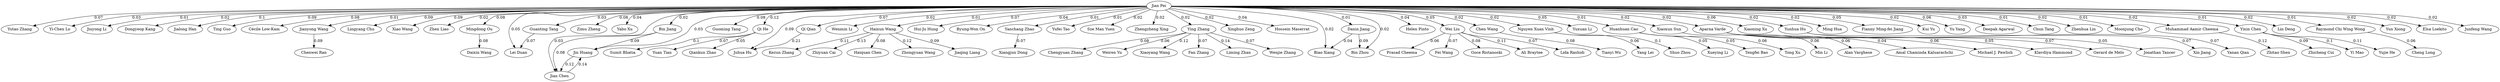 strict digraph G{
"Jian Pei" -> "Yutao Zhang"[label = 0.07]
"Jian Pei" -> "Yi-Chen Lo"[label = 0.03]
"Jian Pei" -> "Jiuyong Li"[label = 0.01]
"Jian Pei" -> "Dongyeop Kang"[label = 0.02]
"Jian Pei" -> "Jialong Han"[label = 0.1]
"Jian Pei" -> "Ting Guo"[label = 0.09]
"Jian Pei" -> "Cécile Low-Kam"[label = 0.08]
"Jian Pei" -> "Jianyong Wang"[label = 0.02]
"Jian Pei" -> "Lingyang Chu"[label = 0.09]
"Jian Pei" -> "Xiao Wang"[label = 0.09]
"Jian Pei" -> "Zhen Liao"[label = 0.02]
"Jian Pei" -> "Mingdong Ou"[label = 0.08]
"Jian Pei" -> "Lei Duan"[label = 0.05]
"Jian Pei" -> "Zimu Zheng"[label = 0.08]
"Jian Pei" -> "Yabo Xu"[label = 0.04]
"Jian Pei" -> "Bin Jiang"[label = 0.02]
"Jian Pei" -> "Guoming Tang"[label = 0.08]
"Jian Pei" -> "Qi He"[label = 0.01]
"Jian Pei" -> "Juhua Hu"[label = 0.09]
"Jian Pei" -> "Wenmin Li"[label = 0.02]
"Jian Pei" -> "Haixun Wang"[label = 0.01]
"Jian Pei" -> "Qi He"[label = 0.12]
"Jian Pei" -> "Hui-Ju Hung"[label = 0.07]
"Jian Pei" -> "Jin Huang"[label = 0.03]
"Jian Pei" -> "Byung-Won On"[label = 0.04]
"Jian Pei" -> "Qi Qian"[label = 0.07]
"Jian Pei" -> "Yanchang Zhao"[label = 0.01]
"Jian Pei" -> "Yufei Tao"[label = 0.01]
"Jian Pei" -> "Sze Man Yuen"[label = 0.02]
"Jian Pei" -> "Zhengzheng Xing"[label = 0.02]
"Jian Pei" -> "Ying Zhang"[label = 0.02]
"Ying Zhang" -> "Chengyuan Zhang"[label = 0.08]
"Jian Pei" -> "Xinghuo Zeng"[label = 0.02]
"Jian Pei" -> "Hossein Maserrat"[label = 0.04]
"Qi Qian" -> "Juhua Hu"[label = 0.21]
"Jian Pei" -> "Daxin Jiang"[label = 0.01]
"Jian Pei" -> "Helen Pinto"[label = 0.04]
"Jian Pei" -> "Wei Liu"[label = 0.05]
"Jian Pei" -> "Chen Wang"[label = 0.02]
"Jian Pei" -> "Nguyen Xuan Vinh"[label = 0.02]
"Mingdong Ou" -> "Daixin Wang"[label = 0.08]
"Jian Pei" -> "Yuxuan Li"[label = 0.05]
"Jian Pei" -> "Huanhuan Cao"[label = 0.01]
"Jian Pei" -> "Xiaoxun Sun"[label = 0.02]
"Jian Pei" -> "Jian Chen"[label = 0.03]
"Jian Chen" -> "Jin Huang"[label = 0.14]
"Jian Pei" -> "Aparna Varde"[label = 0.02]
"Jian Pei" -> "Xiaoning Xu"[label = 0.06]
"Wei Liu" -> "Prasad Cheema"[label = 0.06]
"Wei Liu" -> "Fei Wang"[label = 0.07]
"Jian Pei" -> "Yunhua Hu"[label = 0.02]
"Jian Pei" -> "Ming Hua"[label = 0.02]
"Jian Pei" -> "Fianny Ming-fei Jiang"[label = 0.05]
"Jian Pei" -> "Kui Yu"[label = 0.02]
"Jian Pei" -> "Guanting Tang"[label = 0.03]
"Jian Pei" -> "Biao Xiang"[label = 0.02]
"Jian Pei" -> "Yu Yang"[label = 0.06]
"Jian Pei" -> "Deepak Agarwal"[label = 0.03]
"Jin Huang" -> "Jian Chen"[label = 0.12]
"Jian Pei" -> "Chun Tang"[label = 0.01]
"Aparna Varde" -> "Alan Varghese"[label = 0.06]
"Jian Pei" -> "Zhenhua Lin"[label = 0.02]
"Wei Liu" -> "Goce Ristanoski"[label = 0.08]
"Jian Pei" -> "Moonjung Cho"[label = 0.01]
"Aparna Varde" -> "Amal Chaminda Kaluarachchi"[label = 0.04]
"Ying Zhang" -> "Weiren Yu"[label = 0.06]
"Jian Pei" -> "Bin Zhou"[label = 0.02]
"Jian Pei" -> "Muhammad Aamir Cheema"[label = 0.02]
"Wei Liu" -> "Ali Braytee"[label = 0.11]
"Bin Jiang" -> "Jian Chen"[label = 0.08]
"Jian Pei" -> "Yixin Chen"[label = 0.01]
"Yixin Chen" -> "Zhicheng Cui"[label = 0.09]
"Jian Pei" -> "Jianyong Wang"[label = 0.01]
"Jian Pei" -> "Lin Deng"[label = 0.02]
"Jian Pei" -> "Raymond Chi Wing Wong"[label = 0.01]
"Raymond Chi Wing Wong" -> "Cheng Long"[label = 0.06]
"Jian Pei" -> "Yun Xiong"[label = 0.02]
"Haixun Wang" -> "Kezun Zhang"[label = 0.11]
"Haixun Wang" -> "Zhiyuan Cai"[label = 0.13]
"Jian Pei" -> "Elsa Loekito"[label = 0.02]
"Huanhuan Cao" -> "Xueying Li"[label = 0.05]
"Guanting Tang" -> "Lei Duan"[label = 0.07]
"Jian Pei" -> "Junfeng Wang"[label = 0.02]
"Yunhua Hu" -> "Xin Jiang"[label = 0.07]
"Huanhuan Cao" -> "Tengfei Bao"[label = 0.05]
"Ying Zhang" -> "Xiaoyang Wang"[label = 0.12]
"Yunhua Hu" -> "Yanan Qian"[label = 0.07]
"Ying Zhang" -> "Fan Zhang"[label = 0.07]
"Ying Zhang" -> "Liming Zhan"[label = 0.14]
"Haixun Wang" -> "Haiquan Chen"[label = 0.08]
"Qi He" -> "Sumit Bhatia"[label = 0.1]
"Muhammad Aamir Cheema" -> "Zhitao Shen"[label = 0.12]
"Qi He" -> "Yuan Tian"[label = 0.07]
"Daxin Jiang" -> "Bin Zhou"[label = 0.09]
"Yanchang Zhao" -> "Xiangjun Dong"[label = 0.07]
"Daxin Jiang" -> "Biao Xiang"[label = 0.04]
"Wei Liu" -> "Lida Rashidi"[label = 0.07]
"Aparna Varde" -> "Michael J. Pawlish"[label = 0.06]
"Qi He" -> "Qiankun Zhao"[label = 0.05]
"Huanhuan Cao" -> "Tong Xu"[label = 0.06]
"Aparna Varde" -> "Klavdiya Hammond"[label = 0.05]
"Nguyen Xuan Vinh" -> "Yang Lei"[label = 0.06]
"Aparna Varde" -> "Gerard de Melo"[label = 0.07]
"Yixin Chen" -> "Yi Mao"[label = 0.1]
"Aparna Varde" -> "Jonathan Tancer"[label = 0.05]
"Yixin Chen" -> "Yujie He"[label = 0.11]
"Nguyen Xuan Vinh" -> "Shuo Zhou"[label = 0.1]
"Ying Zhang" -> "Wenjie Zhang"[label = 0.07]
"Haixun Wang" -> "Zhongyuan Wang"[label = 0.12]
"Chen Wang" -> "Tianyi Wu"[label = 0.08]
"Xiaoxun Sun" -> "Min Li"[label = 0.06]
"Jianyong Wang" -> "Chenwei Ran"[label = 0.09]
"Bin Jiang" -> "Jin Huang"[label = 0.09]
"Haixun Wang" -> "Jiaqing Liang"[label = 0.09]
}